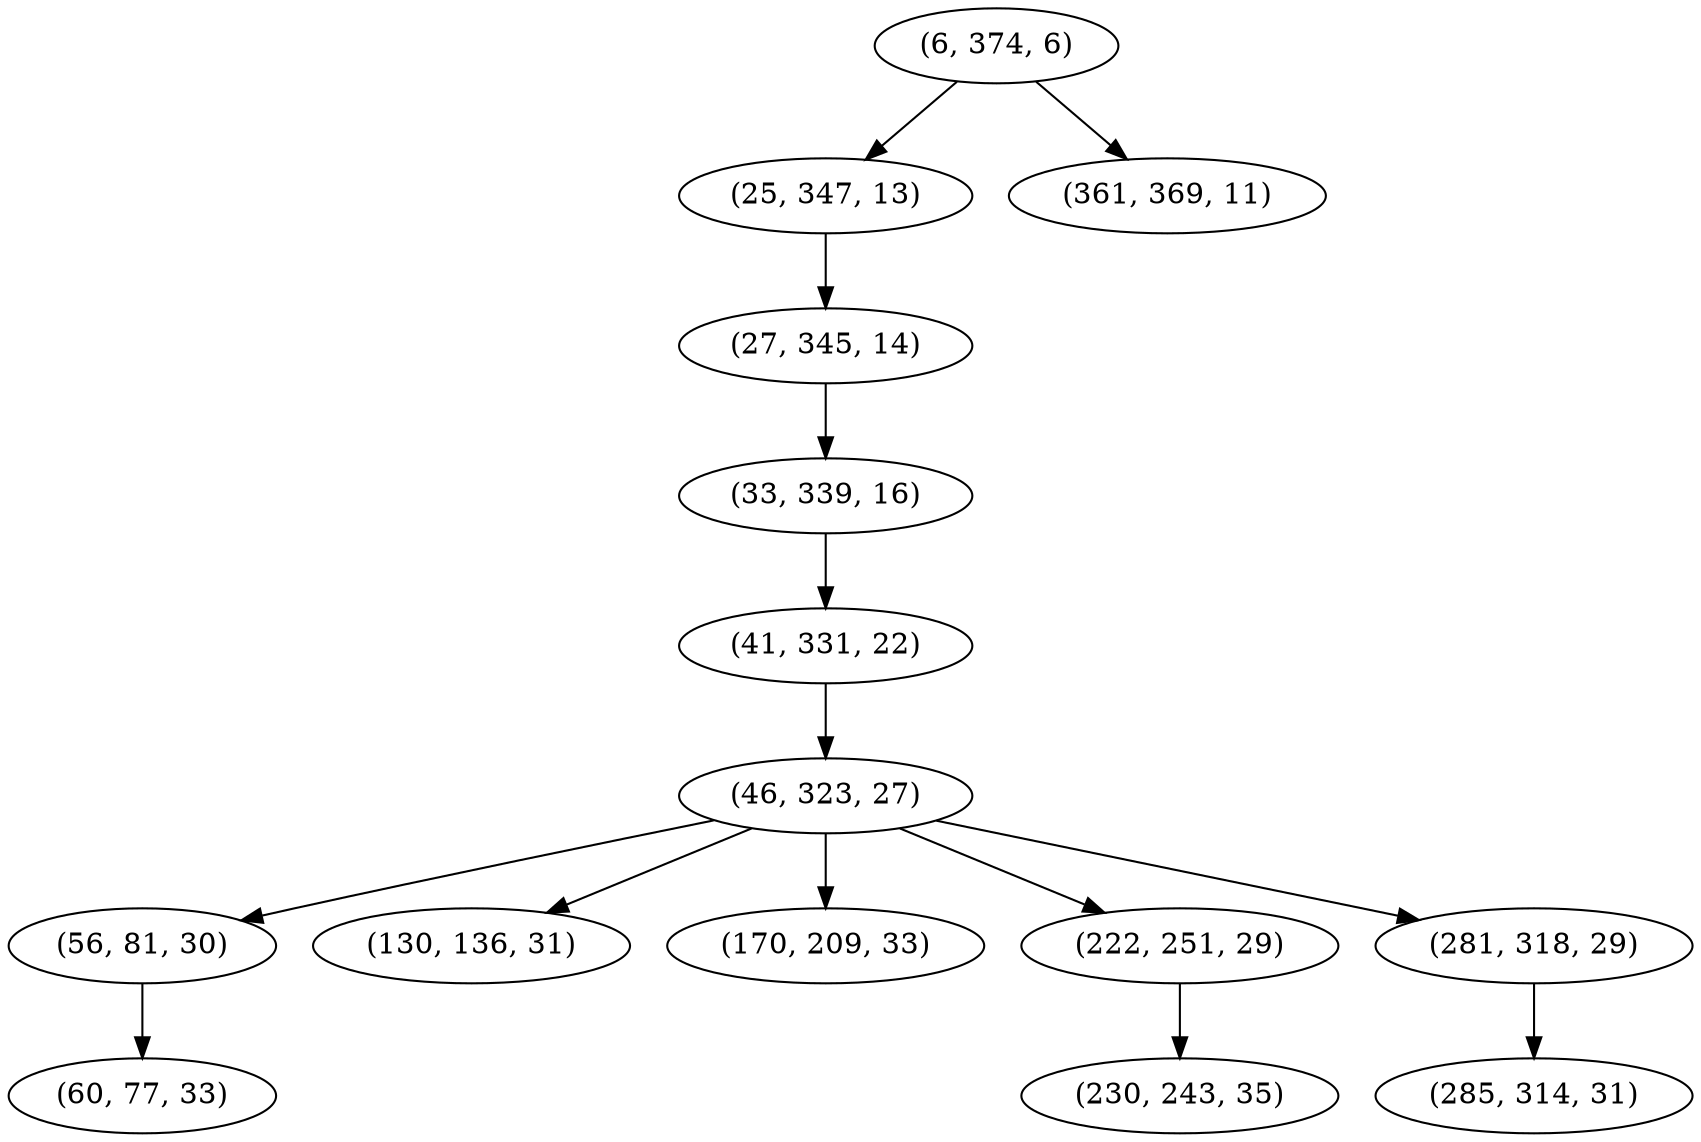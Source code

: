 digraph tree {
    "(6, 374, 6)";
    "(25, 347, 13)";
    "(27, 345, 14)";
    "(33, 339, 16)";
    "(41, 331, 22)";
    "(46, 323, 27)";
    "(56, 81, 30)";
    "(60, 77, 33)";
    "(130, 136, 31)";
    "(170, 209, 33)";
    "(222, 251, 29)";
    "(230, 243, 35)";
    "(281, 318, 29)";
    "(285, 314, 31)";
    "(361, 369, 11)";
    "(6, 374, 6)" -> "(25, 347, 13)";
    "(6, 374, 6)" -> "(361, 369, 11)";
    "(25, 347, 13)" -> "(27, 345, 14)";
    "(27, 345, 14)" -> "(33, 339, 16)";
    "(33, 339, 16)" -> "(41, 331, 22)";
    "(41, 331, 22)" -> "(46, 323, 27)";
    "(46, 323, 27)" -> "(56, 81, 30)";
    "(46, 323, 27)" -> "(130, 136, 31)";
    "(46, 323, 27)" -> "(170, 209, 33)";
    "(46, 323, 27)" -> "(222, 251, 29)";
    "(46, 323, 27)" -> "(281, 318, 29)";
    "(56, 81, 30)" -> "(60, 77, 33)";
    "(222, 251, 29)" -> "(230, 243, 35)";
    "(281, 318, 29)" -> "(285, 314, 31)";
}
